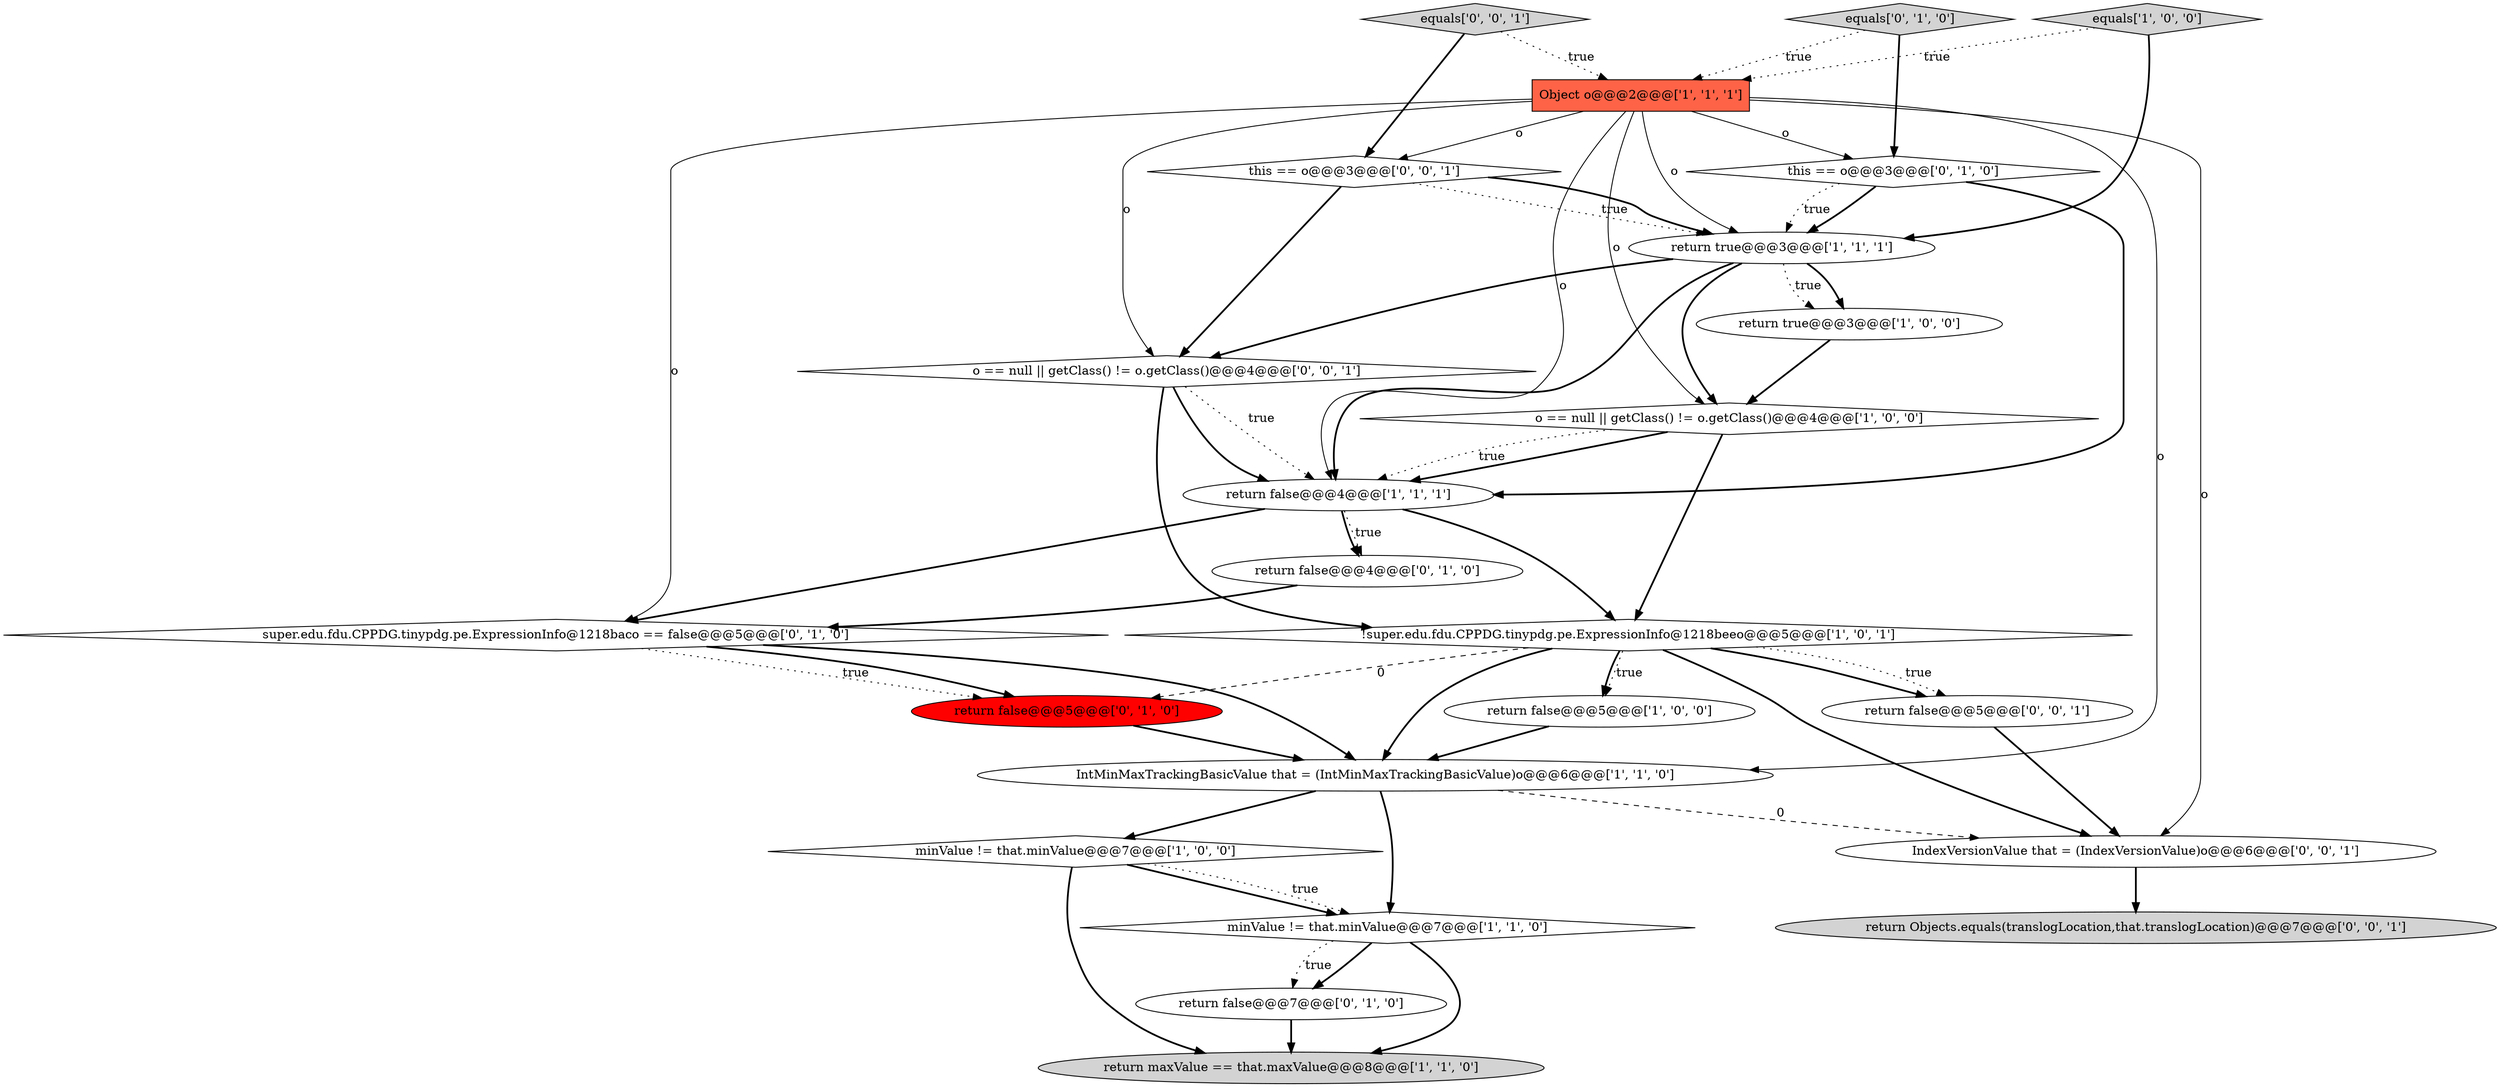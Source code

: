 digraph {
7 [style = filled, label = "return maxValue == that.maxValue@@@8@@@['1', '1', '0']", fillcolor = lightgray, shape = ellipse image = "AAA0AAABBB1BBB"];
19 [style = filled, label = "return false@@@5@@@['0', '0', '1']", fillcolor = white, shape = ellipse image = "AAA0AAABBB3BBB"];
14 [style = filled, label = "return false@@@4@@@['0', '1', '0']", fillcolor = white, shape = ellipse image = "AAA0AAABBB2BBB"];
3 [style = filled, label = "minValue != that.minValue@@@7@@@['1', '0', '0']", fillcolor = white, shape = diamond image = "AAA0AAABBB1BBB"];
17 [style = filled, label = "equals['0', '1', '0']", fillcolor = lightgray, shape = diamond image = "AAA0AAABBB2BBB"];
4 [style = filled, label = "return false@@@4@@@['1', '1', '1']", fillcolor = white, shape = ellipse image = "AAA0AAABBB1BBB"];
22 [style = filled, label = "o == null || getClass() != o.getClass()@@@4@@@['0', '0', '1']", fillcolor = white, shape = diamond image = "AAA0AAABBB3BBB"];
1 [style = filled, label = "equals['1', '0', '0']", fillcolor = lightgray, shape = diamond image = "AAA0AAABBB1BBB"];
18 [style = filled, label = "equals['0', '0', '1']", fillcolor = lightgray, shape = diamond image = "AAA0AAABBB3BBB"];
21 [style = filled, label = "this == o@@@3@@@['0', '0', '1']", fillcolor = white, shape = diamond image = "AAA0AAABBB3BBB"];
10 [style = filled, label = "IntMinMaxTrackingBasicValue that = (IntMinMaxTrackingBasicValue)o@@@6@@@['1', '1', '0']", fillcolor = white, shape = ellipse image = "AAA0AAABBB1BBB"];
11 [style = filled, label = "return true@@@3@@@['1', '1', '1']", fillcolor = white, shape = ellipse image = "AAA0AAABBB1BBB"];
23 [style = filled, label = "IndexVersionValue that = (IndexVersionValue)o@@@6@@@['0', '0', '1']", fillcolor = white, shape = ellipse image = "AAA0AAABBB3BBB"];
2 [style = filled, label = "return true@@@3@@@['1', '0', '0']", fillcolor = white, shape = ellipse image = "AAA0AAABBB1BBB"];
0 [style = filled, label = "o == null || getClass() != o.getClass()@@@4@@@['1', '0', '0']", fillcolor = white, shape = diamond image = "AAA0AAABBB1BBB"];
13 [style = filled, label = "super.edu.fdu.CPPDG.tinypdg.pe.ExpressionInfo@1218baco == false@@@5@@@['0', '1', '0']", fillcolor = white, shape = diamond image = "AAA0AAABBB2BBB"];
20 [style = filled, label = "return Objects.equals(translogLocation,that.translogLocation)@@@7@@@['0', '0', '1']", fillcolor = lightgray, shape = ellipse image = "AAA0AAABBB3BBB"];
9 [style = filled, label = "!super.edu.fdu.CPPDG.tinypdg.pe.ExpressionInfo@1218beeo@@@5@@@['1', '0', '1']", fillcolor = white, shape = diamond image = "AAA0AAABBB1BBB"];
5 [style = filled, label = "return false@@@5@@@['1', '0', '0']", fillcolor = white, shape = ellipse image = "AAA0AAABBB1BBB"];
16 [style = filled, label = "return false@@@7@@@['0', '1', '0']", fillcolor = white, shape = ellipse image = "AAA0AAABBB2BBB"];
12 [style = filled, label = "this == o@@@3@@@['0', '1', '0']", fillcolor = white, shape = diamond image = "AAA0AAABBB2BBB"];
15 [style = filled, label = "return false@@@5@@@['0', '1', '0']", fillcolor = red, shape = ellipse image = "AAA1AAABBB2BBB"];
6 [style = filled, label = "Object o@@@2@@@['1', '1', '1']", fillcolor = tomato, shape = box image = "AAA0AAABBB1BBB"];
8 [style = filled, label = "minValue != that.minValue@@@7@@@['1', '1', '0']", fillcolor = white, shape = diamond image = "AAA0AAABBB1BBB"];
6->13 [style = solid, label="o"];
4->9 [style = bold, label=""];
5->10 [style = bold, label=""];
13->10 [style = bold, label=""];
8->16 [style = bold, label=""];
0->9 [style = bold, label=""];
4->14 [style = bold, label=""];
15->10 [style = bold, label=""];
23->20 [style = bold, label=""];
6->11 [style = solid, label="o"];
21->11 [style = dotted, label="true"];
17->6 [style = dotted, label="true"];
6->21 [style = solid, label="o"];
0->4 [style = dotted, label="true"];
11->4 [style = bold, label=""];
8->16 [style = dotted, label="true"];
12->11 [style = bold, label=""];
4->13 [style = bold, label=""];
16->7 [style = bold, label=""];
22->9 [style = bold, label=""];
10->3 [style = bold, label=""];
6->23 [style = solid, label="o"];
6->22 [style = solid, label="o"];
9->10 [style = bold, label=""];
4->14 [style = dotted, label="true"];
11->2 [style = bold, label=""];
8->7 [style = bold, label=""];
1->11 [style = bold, label=""];
18->6 [style = dotted, label="true"];
12->11 [style = dotted, label="true"];
22->4 [style = bold, label=""];
9->23 [style = bold, label=""];
6->0 [style = solid, label="o"];
11->2 [style = dotted, label="true"];
9->19 [style = dotted, label="true"];
11->0 [style = bold, label=""];
2->0 [style = bold, label=""];
17->12 [style = bold, label=""];
6->4 [style = solid, label="o"];
12->4 [style = bold, label=""];
3->7 [style = bold, label=""];
10->8 [style = bold, label=""];
0->4 [style = bold, label=""];
21->11 [style = bold, label=""];
21->22 [style = bold, label=""];
6->10 [style = solid, label="o"];
3->8 [style = bold, label=""];
19->23 [style = bold, label=""];
11->22 [style = bold, label=""];
9->5 [style = bold, label=""];
9->19 [style = bold, label=""];
1->6 [style = dotted, label="true"];
13->15 [style = dotted, label="true"];
13->15 [style = bold, label=""];
14->13 [style = bold, label=""];
18->21 [style = bold, label=""];
6->12 [style = solid, label="o"];
3->8 [style = dotted, label="true"];
22->4 [style = dotted, label="true"];
10->23 [style = dashed, label="0"];
9->15 [style = dashed, label="0"];
9->5 [style = dotted, label="true"];
}
